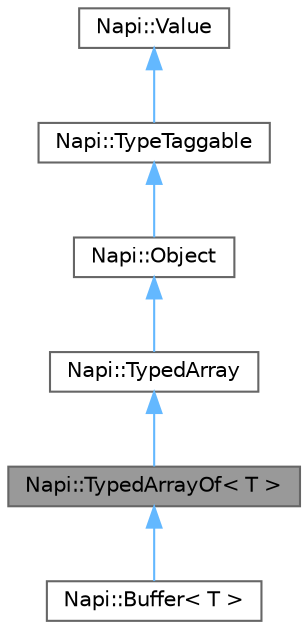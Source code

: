 digraph "Napi::TypedArrayOf&lt; T &gt;"
{
 // LATEX_PDF_SIZE
  bgcolor="transparent";
  edge [fontname=Helvetica,fontsize=10,labelfontname=Helvetica,labelfontsize=10];
  node [fontname=Helvetica,fontsize=10,shape=box,height=0.2,width=0.4];
  Node1 [id="Node000001",label="Napi::TypedArrayOf\< T \>",height=0.2,width=0.4,color="gray40", fillcolor="grey60", style="filled", fontcolor="black",tooltip=" "];
  Node2 -> Node1 [id="edge6_Node000001_Node000002",dir="back",color="steelblue1",style="solid",tooltip=" "];
  Node2 [id="Node000002",label="Napi::TypedArray",height=0.2,width=0.4,color="gray40", fillcolor="white", style="filled",URL="$class_napi_1_1_typed_array.html",tooltip=" "];
  Node3 -> Node2 [id="edge7_Node000002_Node000003",dir="back",color="steelblue1",style="solid",tooltip=" "];
  Node3 [id="Node000003",label="Napi::Object",height=0.2,width=0.4,color="gray40", fillcolor="white", style="filled",URL="$class_napi_1_1_object.html",tooltip="A JavaScript object value."];
  Node4 -> Node3 [id="edge8_Node000003_Node000004",dir="back",color="steelblue1",style="solid",tooltip=" "];
  Node4 [id="Node000004",label="Napi::TypeTaggable",height=0.2,width=0.4,color="gray40", fillcolor="white", style="filled",URL="$class_napi_1_1_type_taggable.html",tooltip=" "];
  Node5 -> Node4 [id="edge9_Node000004_Node000005",dir="back",color="steelblue1",style="solid",tooltip=" "];
  Node5 [id="Node000005",label="Napi::Value",height=0.2,width=0.4,color="gray40", fillcolor="white", style="filled",URL="$class_napi_1_1_value.html",tooltip=" "];
  Node1 -> Node6 [id="edge10_Node000001_Node000006",dir="back",color="steelblue1",style="solid",tooltip=" "];
  Node6 [id="Node000006",label="Napi::Buffer\< T \>",height=0.2,width=0.4,color="gray40", fillcolor="white", style="filled",URL="$class_napi_1_1_buffer.html",tooltip=" "];
}
